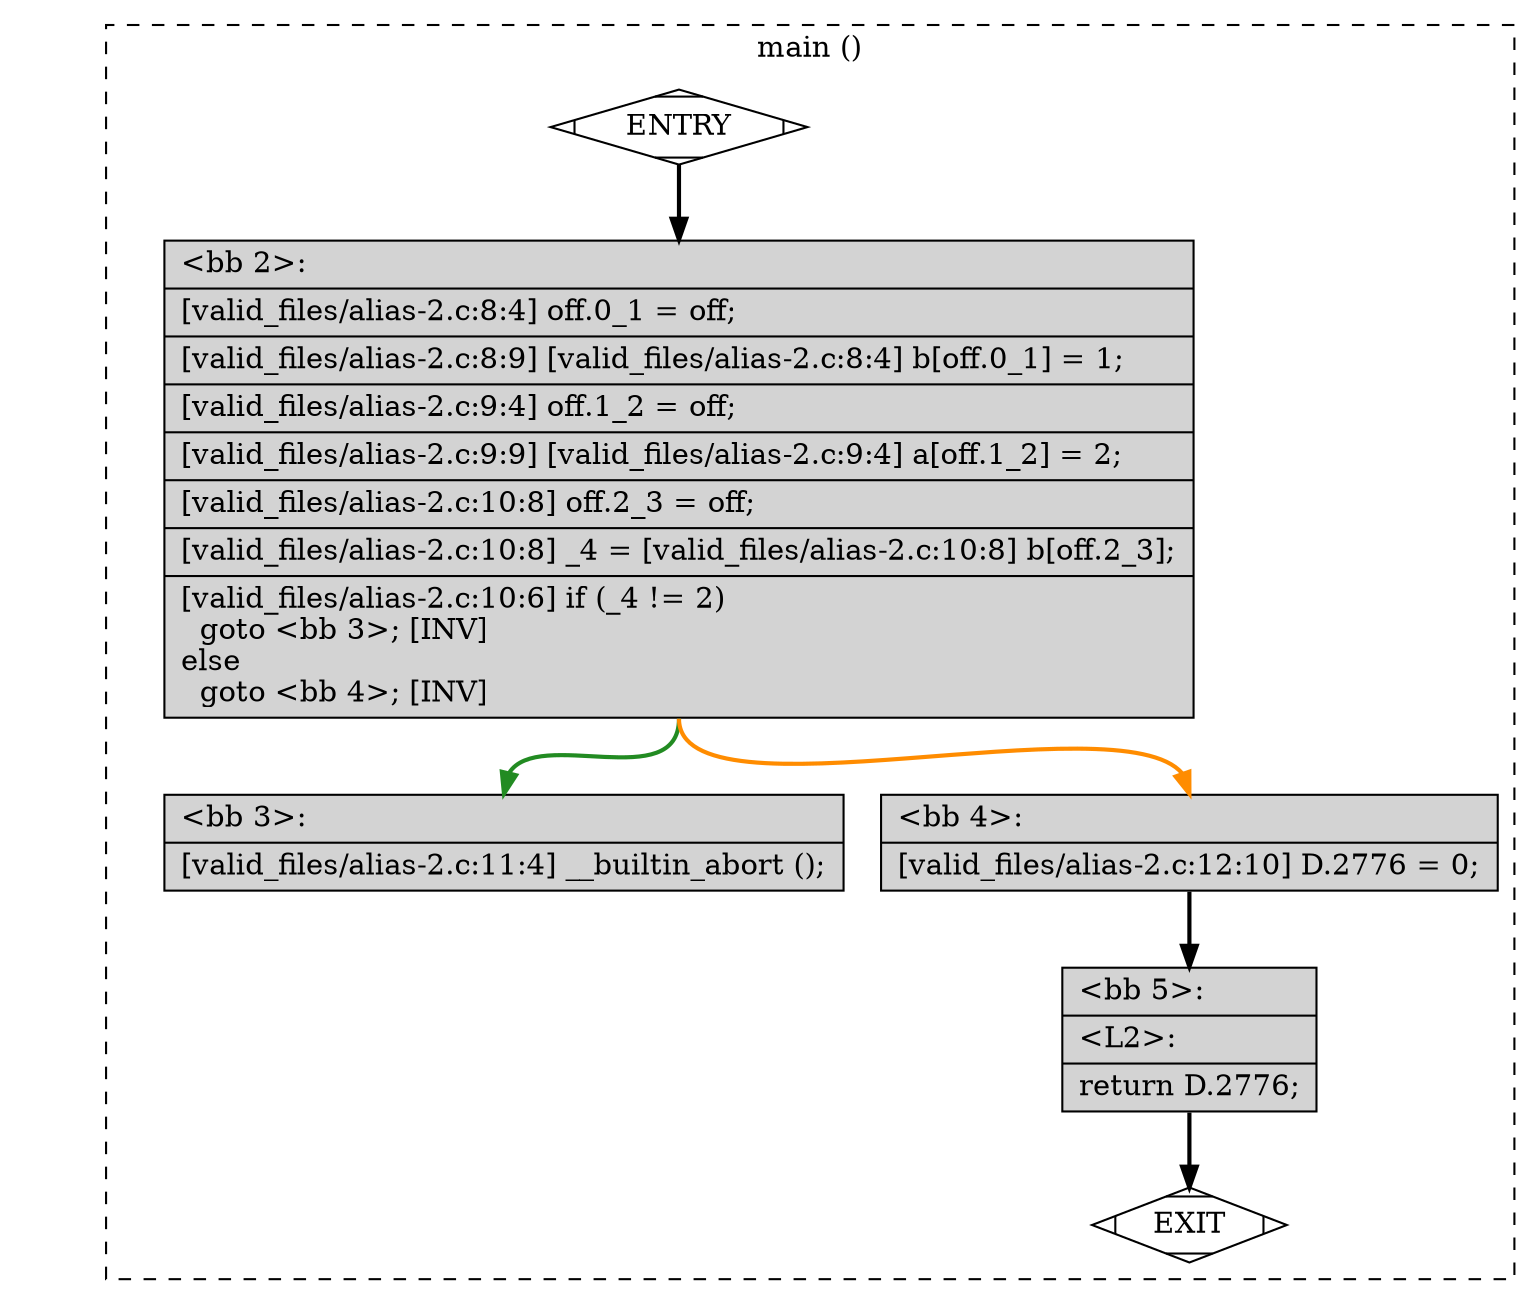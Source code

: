 digraph "a-alias-2.c.015t.cfg" {
overlap=false;
subgraph "cluster_main" {
	style="dashed";
	color="black";
	label="main ()";
	fn_0_basic_block_0 [shape=Mdiamond,style=filled,fillcolor=white,label="ENTRY"];

	fn_0_basic_block_1 [shape=Mdiamond,style=filled,fillcolor=white,label="EXIT"];

	fn_0_basic_block_2 [shape=record,style=filled,fillcolor=lightgrey,label="{\<bb\ 2\>:\l\
|[valid_files/alias-2.c:8:4]\ off.0_1\ =\ off;\l\
|[valid_files/alias-2.c:8:9]\ [valid_files/alias-2.c:8:4]\ b[off.0_1]\ =\ 1;\l\
|[valid_files/alias-2.c:9:4]\ off.1_2\ =\ off;\l\
|[valid_files/alias-2.c:9:9]\ [valid_files/alias-2.c:9:4]\ a[off.1_2]\ =\ 2;\l\
|[valid_files/alias-2.c:10:8]\ off.2_3\ =\ off;\l\
|[valid_files/alias-2.c:10:8]\ _4\ =\ [valid_files/alias-2.c:10:8]\ b[off.2_3];\l\
|[valid_files/alias-2.c:10:6]\ if\ (_4\ !=\ 2)\l\
\ \ goto\ \<bb\ 3\>;\ [INV]\l\
else\l\
\ \ goto\ \<bb\ 4\>;\ [INV]\l\
}"];

	fn_0_basic_block_3 [shape=record,style=filled,fillcolor=lightgrey,label="{\<bb\ 3\>:\l\
|[valid_files/alias-2.c:11:4]\ __builtin_abort\ ();\l\
}"];

	fn_0_basic_block_4 [shape=record,style=filled,fillcolor=lightgrey,label="{\<bb\ 4\>:\l\
|[valid_files/alias-2.c:12:10]\ D.2776\ =\ 0;\l\
}"];

	fn_0_basic_block_5 [shape=record,style=filled,fillcolor=lightgrey,label="{\<bb\ 5\>:\l\
|\<L2\>:\l\
|return\ D.2776;\l\
}"];

	fn_0_basic_block_0:s -> fn_0_basic_block_2:n [style="solid,bold",color=black,weight=100,constraint=true];
	fn_0_basic_block_2:s -> fn_0_basic_block_3:n [style="solid,bold",color=forestgreen,weight=10,constraint=true];
	fn_0_basic_block_2:s -> fn_0_basic_block_4:n [style="solid,bold",color=darkorange,weight=10,constraint=true];
	fn_0_basic_block_4:s -> fn_0_basic_block_5:n [style="solid,bold",color=black,weight=100,constraint=true];
	fn_0_basic_block_5:s -> fn_0_basic_block_1:n [style="solid,bold",color=black,weight=10,constraint=true];
	fn_0_basic_block_0:s -> fn_0_basic_block_1:n [style="invis",constraint=true];
}
}
